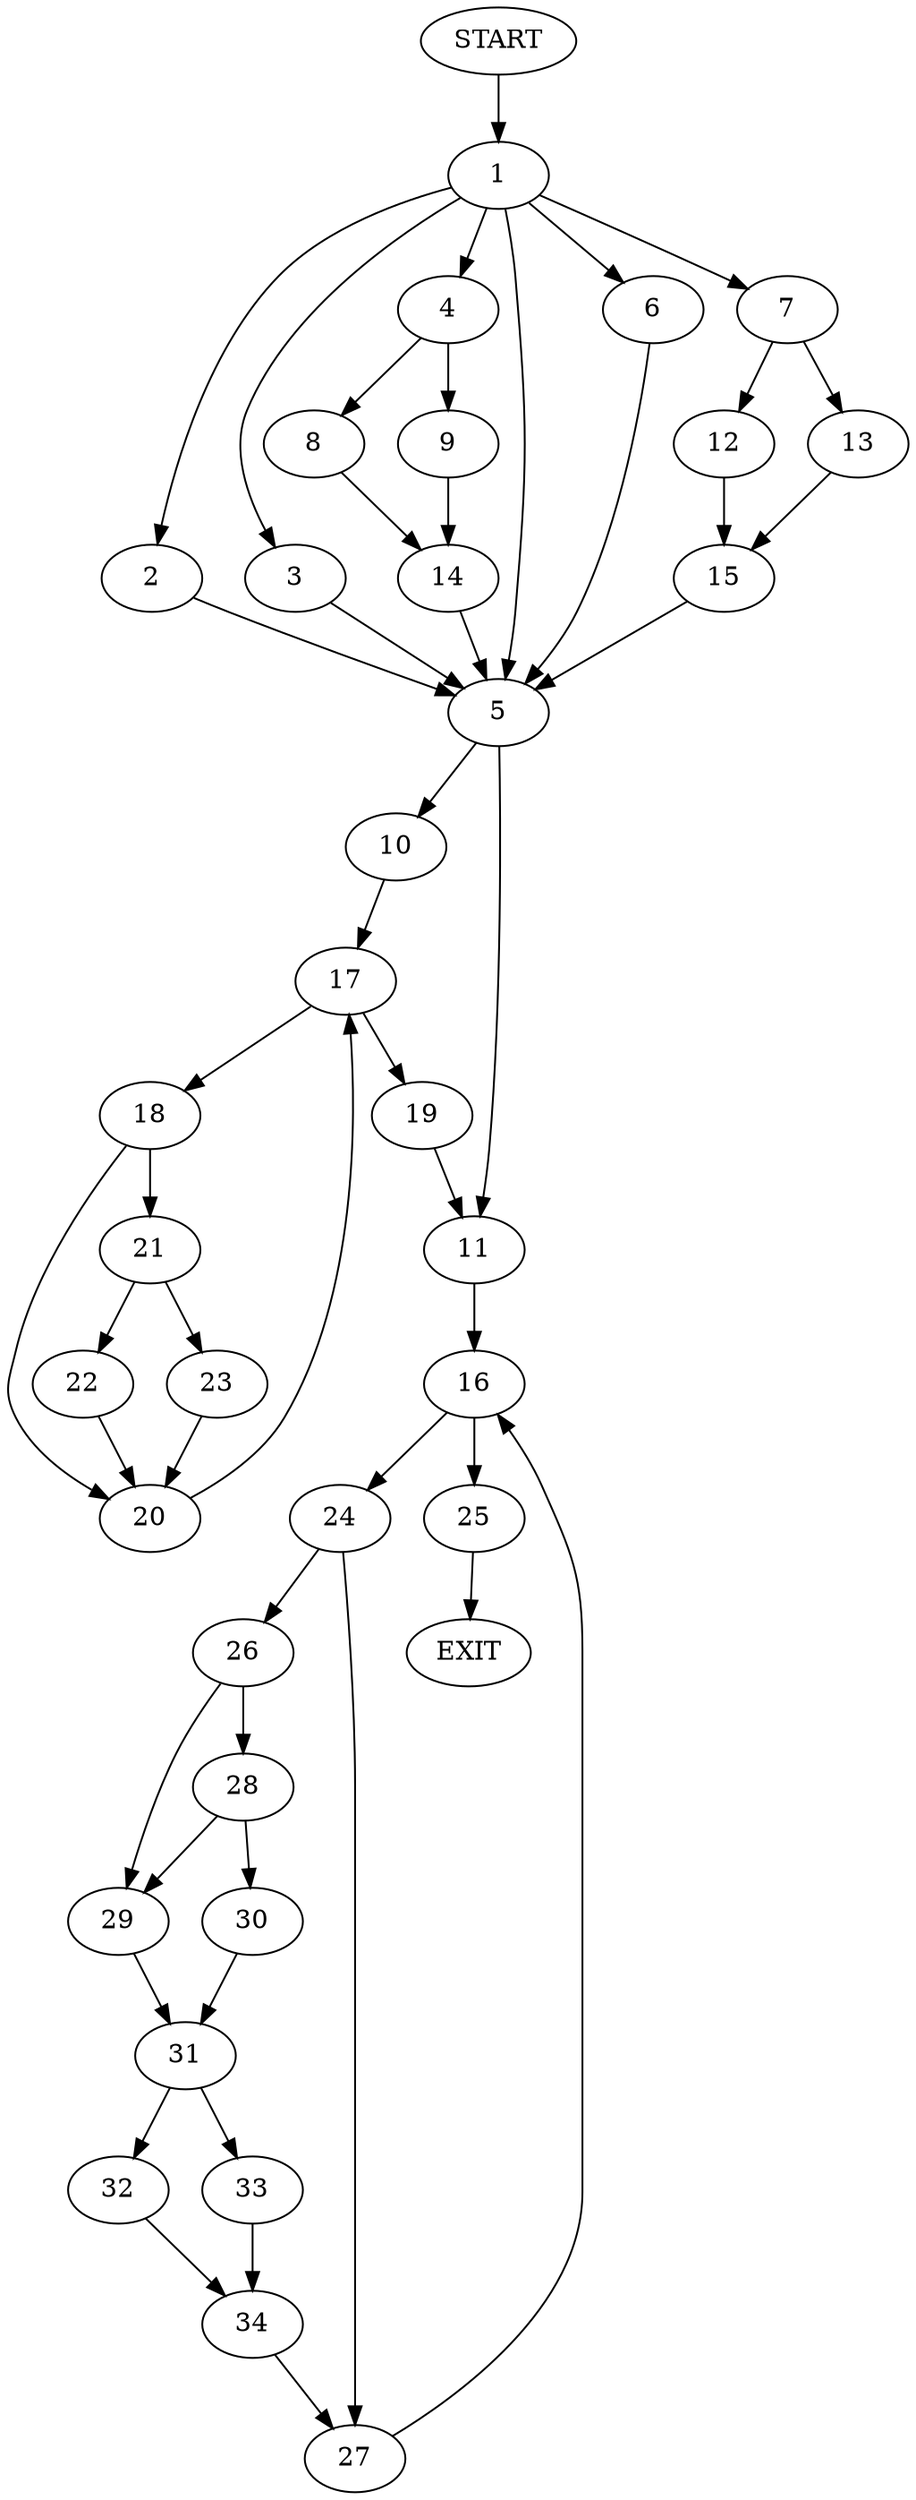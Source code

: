 digraph {
0 [label="START"]
35 [label="EXIT"]
0 -> 1
1 -> 2
1 -> 3
1 -> 4
1 -> 5
1 -> 6
1 -> 7
4 -> 8
4 -> 9
5 -> 10
5 -> 11
7 -> 12
7 -> 13
6 -> 5
2 -> 5
3 -> 5
8 -> 14
9 -> 14
14 -> 5
13 -> 15
12 -> 15
15 -> 5
11 -> 16
10 -> 17
17 -> 18
17 -> 19
19 -> 11
18 -> 20
18 -> 21
20 -> 17
21 -> 22
21 -> 23
22 -> 20
23 -> 20
16 -> 24
16 -> 25
24 -> 26
24 -> 27
25 -> 35
26 -> 28
26 -> 29
27 -> 16
28 -> 30
28 -> 29
29 -> 31
30 -> 31
31 -> 32
31 -> 33
33 -> 34
32 -> 34
34 -> 27
}
